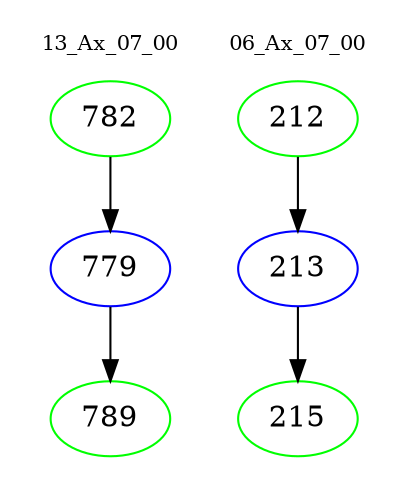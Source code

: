 digraph{
subgraph cluster_0 {
color = white
label = "13_Ax_07_00";
fontsize=10;
T0_782 [label="782", color="green"]
T0_782 -> T0_779 [color="black"]
T0_779 [label="779", color="blue"]
T0_779 -> T0_789 [color="black"]
T0_789 [label="789", color="green"]
}
subgraph cluster_1 {
color = white
label = "06_Ax_07_00";
fontsize=10;
T1_212 [label="212", color="green"]
T1_212 -> T1_213 [color="black"]
T1_213 [label="213", color="blue"]
T1_213 -> T1_215 [color="black"]
T1_215 [label="215", color="green"]
}
}
